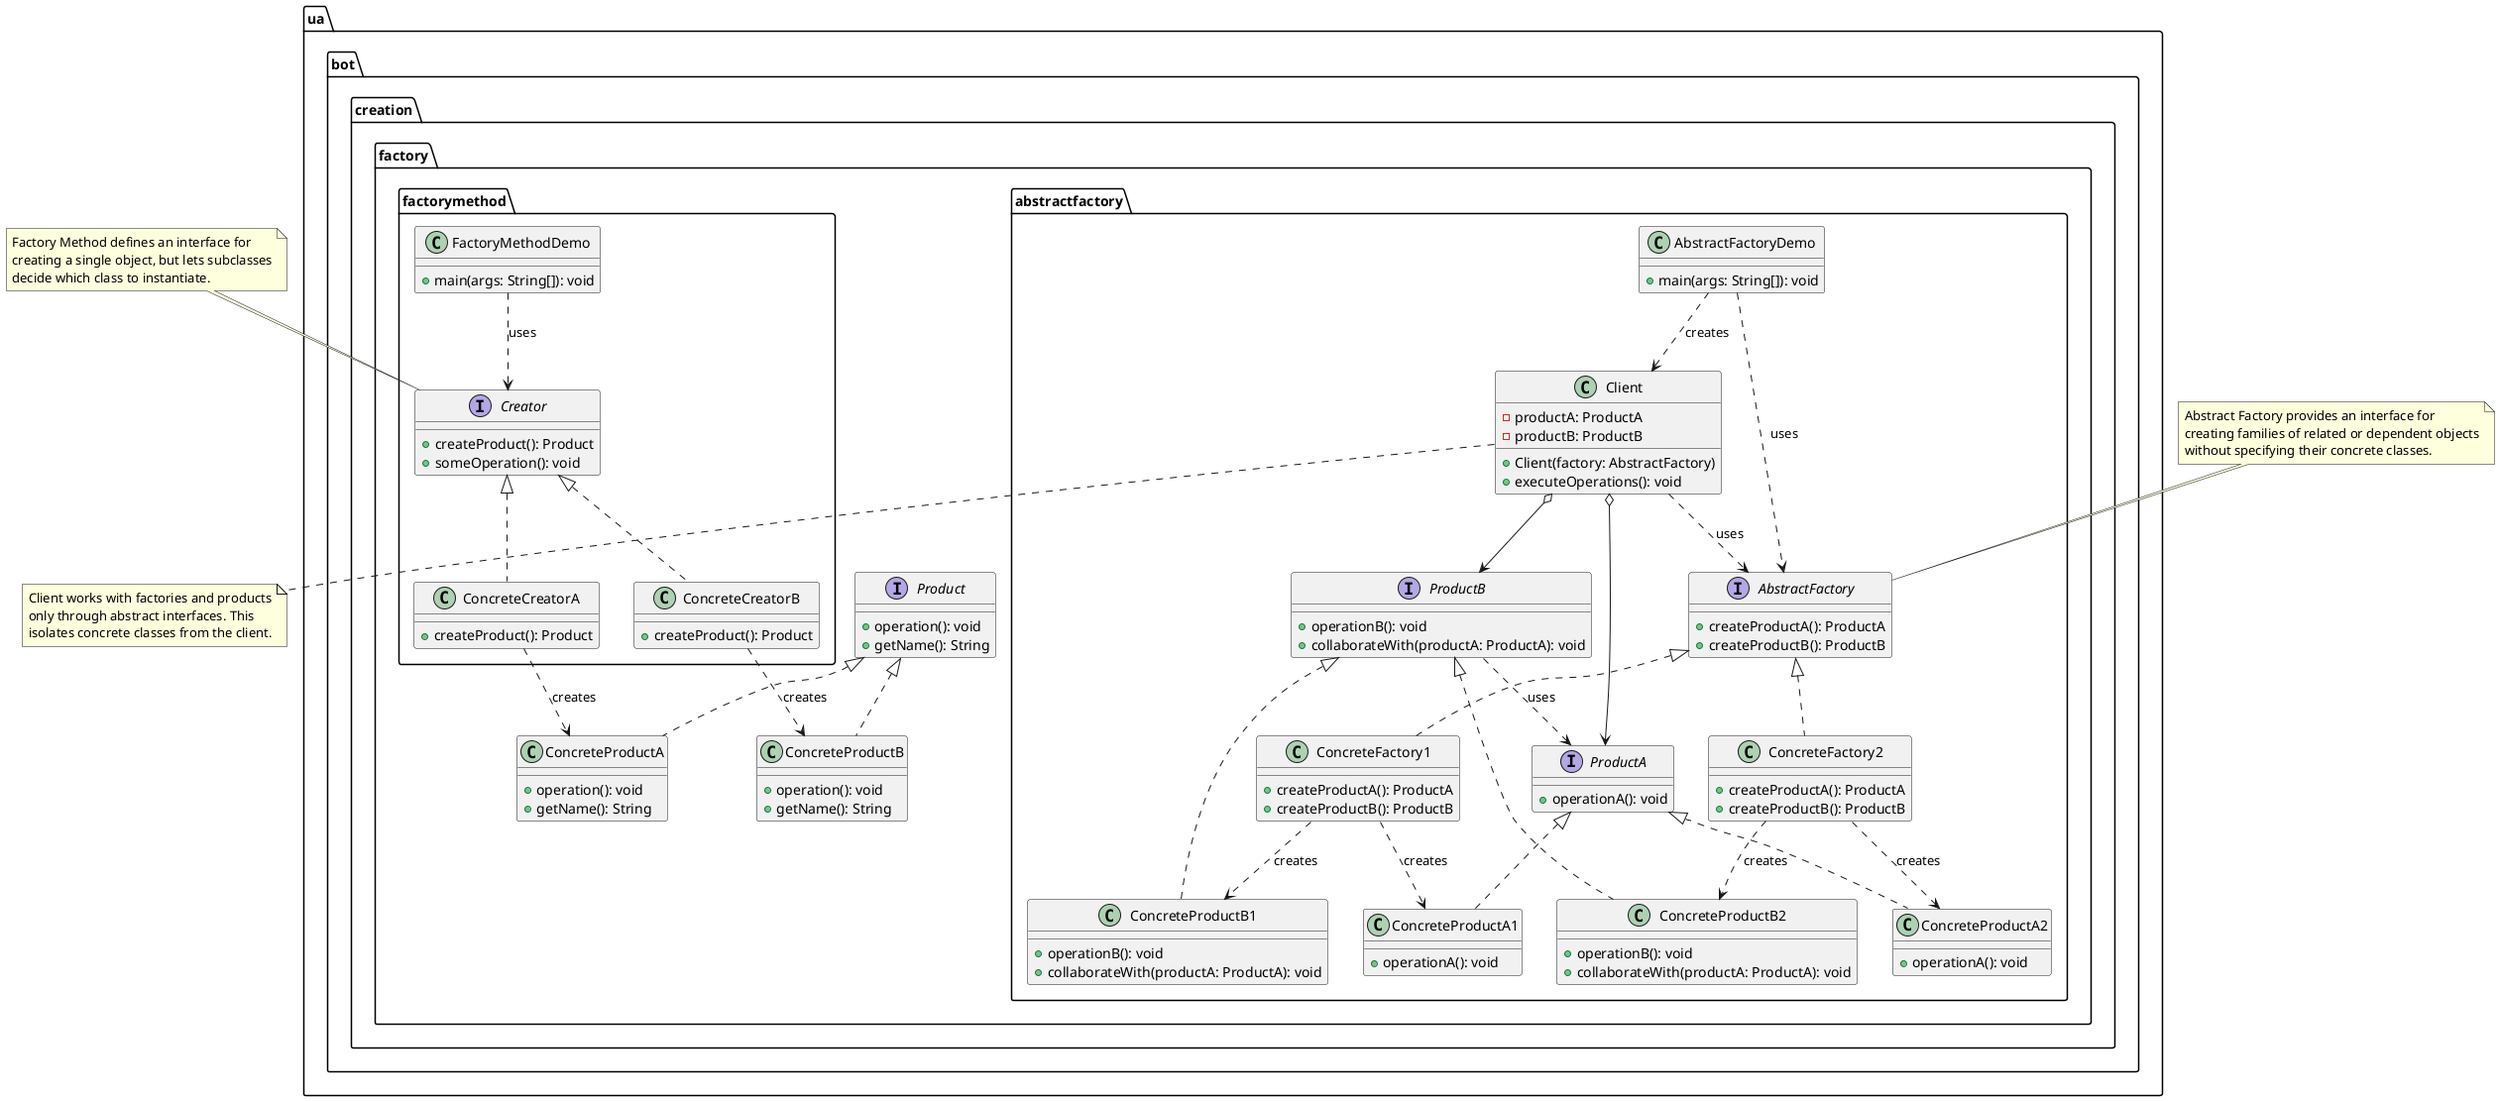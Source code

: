 @startuml Factory Patterns

package "ua.bot.creation.factory" {
    ' Common Product interface and implementations
    interface "Product" {
        +operation(): void
        +getName(): String
    }
    
    class "ConcreteProductA" {
        +operation(): void
        +getName(): String
    }
    
    class "ConcreteProductB" {
        +operation(): void
        +getName(): String
    }
    
    Product <|.. ConcreteProductA
    Product <|.. ConcreteProductB
}

package "ua.bot.creation.factory.factorymethod" {
    ' Factory Method pattern
    interface "Creator" {
        +createProduct(): Product
        +someOperation(): void
    }
    
    class "ConcreteCreatorA" {
        +createProduct(): Product
    }
    
    class "ConcreteCreatorB" {
        +createProduct(): Product
    }
    
    class "FactoryMethodDemo" {
        +main(args: String[]): void
    }
    
    Creator <|.. ConcreteCreatorA
    Creator <|.. ConcreteCreatorB
    ConcreteCreatorA ..> ConcreteProductA : creates
    ConcreteCreatorB ..> ConcreteProductB : creates
    FactoryMethodDemo ..> Creator : uses
}

package "ua.bot.creation.factory.abstractfactory" {
    ' Abstract Factory pattern
    interface "AbstractFactory" {
        +createProductA(): ProductA
        +createProductB(): ProductB
    }
    
    class "ConcreteFactory1" {
        +createProductA(): ProductA
        +createProductB(): ProductB
    }
    
    class "ConcreteFactory2" {
        +createProductA(): ProductA
        +createProductB(): ProductB
    }
    
    interface "ProductA" {
        +operationA(): void
    }
    
    class "ConcreteProductA1" {
        +operationA(): void
    }
    
    class "ConcreteProductA2" {
        +operationA(): void
    }
    
    interface "ProductB" {
        +operationB(): void
        +collaborateWith(productA: ProductA): void
    }
    
    class "ConcreteProductB1" {
        +operationB(): void
        +collaborateWith(productA: ProductA): void
    }
    
    class "ConcreteProductB2" {
        +operationB(): void
        +collaborateWith(productA: ProductA): void
    }
    
    class "Client" {
        -productA: ProductA
        -productB: ProductB
        +Client(factory: AbstractFactory)
        +executeOperations(): void
    }
    
    class "AbstractFactoryDemo" {
        +main(args: String[]): void
    }
    
    AbstractFactory <|.. ConcreteFactory1
    AbstractFactory <|.. ConcreteFactory2
    
    ProductA <|.. ConcreteProductA1
    ProductA <|.. ConcreteProductA2
    
    ProductB <|.. ConcreteProductB1
    ProductB <|.. ConcreteProductB2
    
    ConcreteFactory1 ..> ConcreteProductA1 : creates
    ConcreteFactory1 ..> ConcreteProductB1 : creates
    
    ConcreteFactory2 ..> ConcreteProductA2 : creates
    ConcreteFactory2 ..> ConcreteProductB2 : creates
    
    Client o--> ProductA
    Client o--> ProductB
    Client ..> AbstractFactory : uses
    
    AbstractFactoryDemo ..> AbstractFactory : uses
    AbstractFactoryDemo ..> Client : creates
    
    ProductB ..> ProductA : uses
}

note top of Creator
  Factory Method defines an interface for
  creating a single object, but lets subclasses
  decide which class to instantiate.
end note

note top of AbstractFactory
  Abstract Factory provides an interface for
  creating families of related or dependent objects
  without specifying their concrete classes.
end note

note bottom of Client
  Client works with factories and products
  only through abstract interfaces. This
  isolates concrete classes from the client.
end note

@enduml

